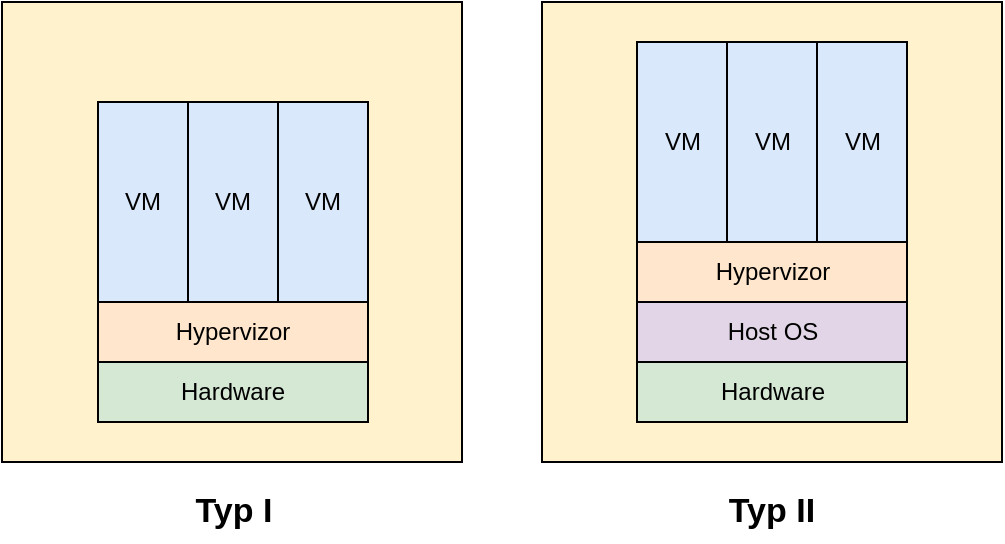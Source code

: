 <mxfile version="20.8.16" type="device"><diagram name="Stránka-1" id="WPzciRYrU4Vzbb1nnVoc"><mxGraphModel dx="1418" dy="820" grid="1" gridSize="10" guides="1" tooltips="1" connect="1" arrows="1" fold="1" page="1" pageScale="1" pageWidth="827" pageHeight="1169" math="0" shadow="0"><root><mxCell id="0"/><mxCell id="1" parent="0"/><mxCell id="ISpqduq3s86eI-0XXTfo-1" value="" style="whiteSpace=wrap;html=1;aspect=fixed;fillColor=#fff2cc;strokeColor=#000000;" parent="1" vertex="1"><mxGeometry x="120" y="170" width="230" height="230" as="geometry"/></mxCell><mxCell id="ISpqduq3s86eI-0XXTfo-2" value="" style="whiteSpace=wrap;html=1;aspect=fixed;fillColor=#fff2cc;strokeColor=#000000;" parent="1" vertex="1"><mxGeometry x="390" y="170" width="230" height="230" as="geometry"/></mxCell><mxCell id="ISpqduq3s86eI-0XXTfo-6" value="Hypervizor" style="rounded=0;whiteSpace=wrap;html=1;fillColor=#ffe6cc;strokeColor=#000000;" parent="1" vertex="1"><mxGeometry x="168" y="320" width="135" height="30" as="geometry"/></mxCell><mxCell id="ISpqduq3s86eI-0XXTfo-11" value="VM" style="rounded=0;whiteSpace=wrap;html=1;fillColor=#dae8fc;strokeColor=#000000;" parent="1" vertex="1"><mxGeometry x="258" y="220" width="45" height="100" as="geometry"/></mxCell><mxCell id="ISpqduq3s86eI-0XXTfo-12" value="VM" style="rounded=0;whiteSpace=wrap;html=1;fillColor=#dae8fc;strokeColor=#000000;" parent="1" vertex="1"><mxGeometry x="168" y="220" width="45" height="100" as="geometry"/></mxCell><mxCell id="ISpqduq3s86eI-0XXTfo-13" value="VM" style="rounded=0;whiteSpace=wrap;html=1;fillColor=#dae8fc;strokeColor=#000000;" parent="1" vertex="1"><mxGeometry x="213" y="220" width="45" height="100" as="geometry"/></mxCell><mxCell id="ISpqduq3s86eI-0XXTfo-14" value="Hardware" style="rounded=0;whiteSpace=wrap;html=1;fillColor=#d5e8d4;strokeColor=#000000;" parent="1" vertex="1"><mxGeometry x="168" y="350" width="135" height="30" as="geometry"/></mxCell><mxCell id="ISpqduq3s86eI-0XXTfo-15" value="Hypervizor" style="rounded=0;whiteSpace=wrap;html=1;fillColor=#ffe6cc;strokeColor=#000000;" parent="1" vertex="1"><mxGeometry x="437.5" y="290" width="135" height="30" as="geometry"/></mxCell><mxCell id="ISpqduq3s86eI-0XXTfo-16" value="VM" style="rounded=0;whiteSpace=wrap;html=1;fillColor=#dae8fc;strokeColor=#000000;" parent="1" vertex="1"><mxGeometry x="527.5" y="190" width="45" height="100" as="geometry"/></mxCell><mxCell id="ISpqduq3s86eI-0XXTfo-17" value="VM" style="rounded=0;whiteSpace=wrap;html=1;fillColor=#dae8fc;strokeColor=#000000;" parent="1" vertex="1"><mxGeometry x="437.5" y="190" width="45" height="100" as="geometry"/></mxCell><mxCell id="ISpqduq3s86eI-0XXTfo-18" value="VM" style="rounded=0;whiteSpace=wrap;html=1;fillColor=#dae8fc;strokeColor=#000000;" parent="1" vertex="1"><mxGeometry x="482.5" y="190" width="45" height="100" as="geometry"/></mxCell><mxCell id="ISpqduq3s86eI-0XXTfo-19" value="Hardware" style="rounded=0;whiteSpace=wrap;html=1;fillColor=#d5e8d4;strokeColor=#000000;" parent="1" vertex="1"><mxGeometry x="437.5" y="350" width="135" height="30" as="geometry"/></mxCell><mxCell id="ISpqduq3s86eI-0XXTfo-20" value="Host OS" style="rounded=0;whiteSpace=wrap;html=1;fillColor=#e1d5e7;strokeColor=#000000;" parent="1" vertex="1"><mxGeometry x="437.5" y="320" width="135" height="30" as="geometry"/></mxCell><mxCell id="ISpqduq3s86eI-0XXTfo-21" value="&lt;font style=&quot;font-size: 17px;&quot;&gt;&lt;b&gt;Typ I&lt;/b&gt;&lt;/font&gt;" style="text;html=1;strokeColor=none;fillColor=none;align=center;verticalAlign=middle;whiteSpace=wrap;rounded=0;" parent="1" vertex="1"><mxGeometry x="205.5" y="410" width="60" height="30" as="geometry"/></mxCell><mxCell id="ISpqduq3s86eI-0XXTfo-22" value="&lt;font style=&quot;font-size: 17px;&quot;&gt;&lt;b&gt;Typ II&lt;br&gt;&lt;/b&gt;&lt;/font&gt;" style="text;html=1;strokeColor=none;fillColor=none;align=center;verticalAlign=middle;whiteSpace=wrap;rounded=0;" parent="1" vertex="1"><mxGeometry x="475" y="410" width="60" height="30" as="geometry"/></mxCell></root></mxGraphModel></diagram></mxfile>